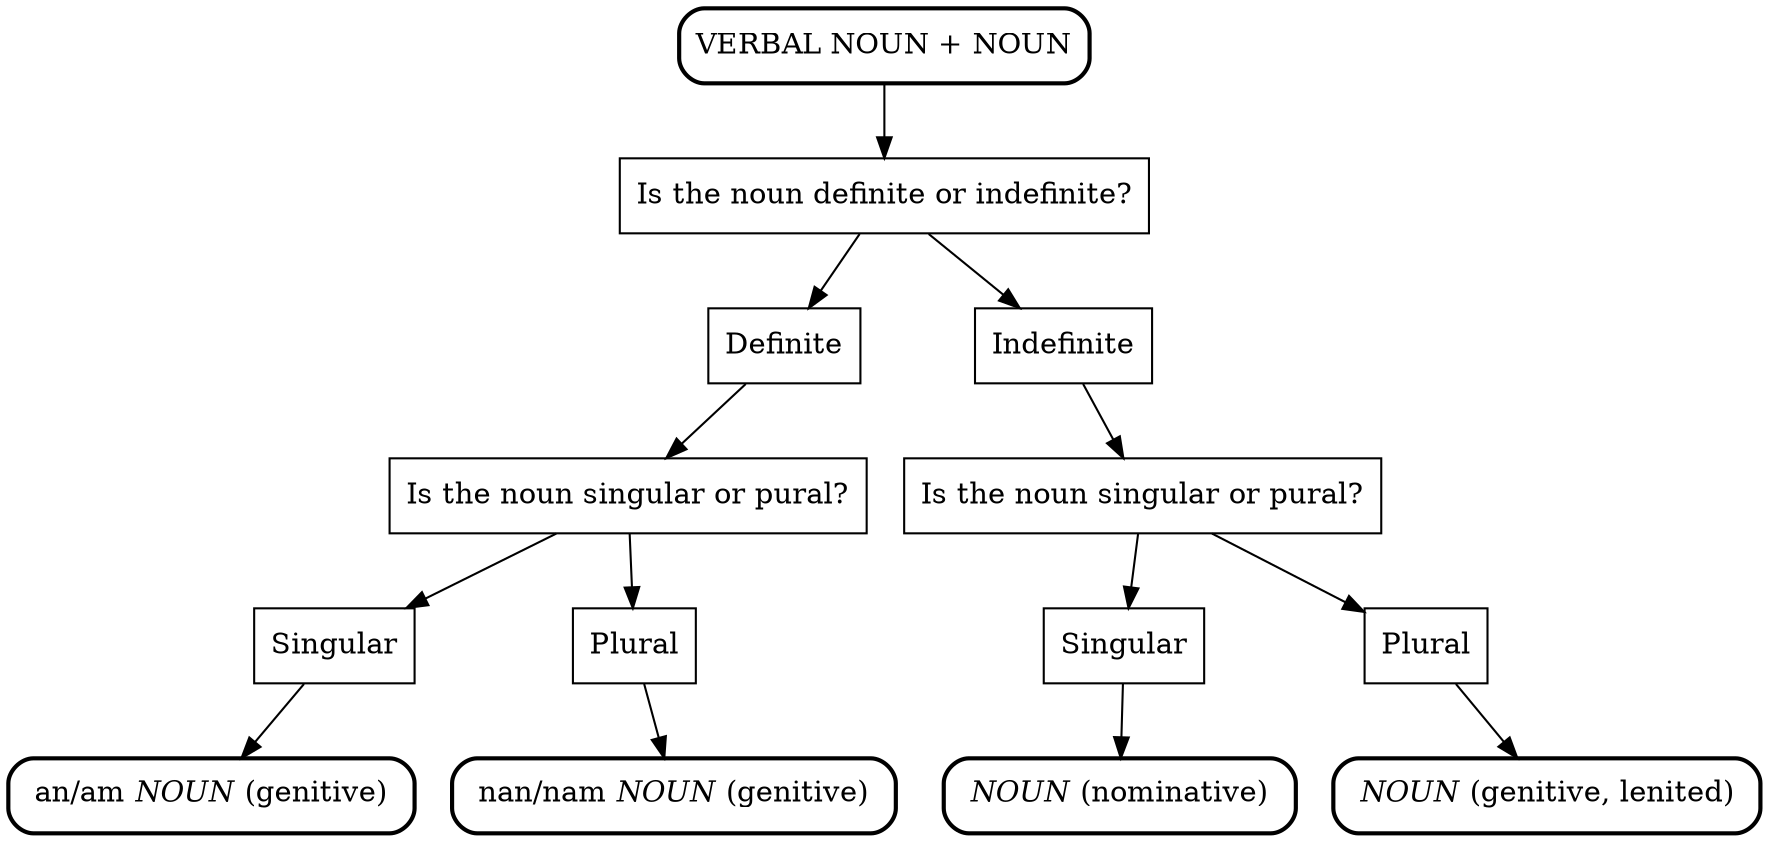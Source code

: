 digraph verbal_noun_plus_noun {
	node [shape = box];
	/* nodes */
	START				[label="VERBAL NOUN + NOUN", style="rounded, bold"];
	article				[label="Is the noun definite or indefinite?"];
	definite			[label="Definite"];
	indefinite			[label="Indefinite"];
	def_sing_pl			[label="Is the noun singular or pural?"];
	ind_sing_pl			[label="Is the noun singular or pural?"];
	def_singular		[label="Singular"];
	def_plural			[label="Plural"];
	ind_singular		[label="Singular"];
	ind_plural			[label="Plural"];
	def_singular_art	[label=< an/am <i>NOUN</i> (genitive) >, style="rounded, bold"];
	def_plural_art		[label=< nan/nam <i>NOUN</i> (genitive) >, style="rounded, bold"];
	ind_singular_art	[label=< <i>NOUN</i> (nominative) >, style="rounded, bold"];
	ind_plural_art		[label=< <i>NOUN</i> (genitive, lenited) >, style="rounded, bold"];

	/* graph */
	START -> article;
	article -> {
		definite,
		indefinite
	}
	definite -> def_sing_pl;
	indefinite -> ind_sing_pl;
	def_sing_pl -> {
		def_singular,
		def_plural
	}
	def_singular -> def_singular_art;
	def_plural -> def_plural_art;
	ind_sing_pl -> {
		ind_singular,
		ind_plural
	}
	ind_singular -> ind_singular_art;
	ind_plural -> ind_plural_art;
}